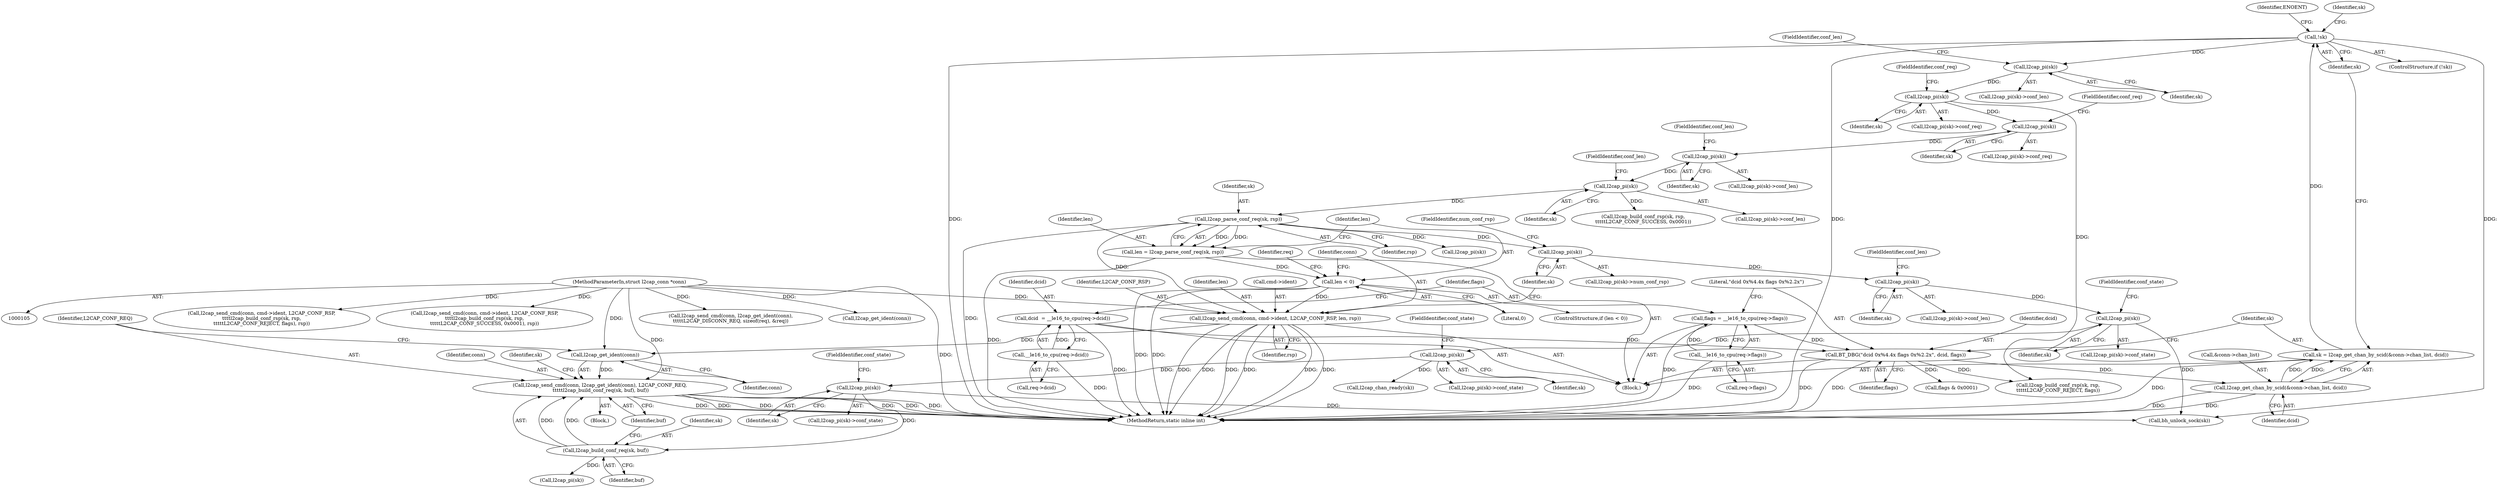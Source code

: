 digraph "0_linux_f2fcfcd670257236ebf2088bbdf26f6a8ef459fe_0@API" {
"1000324" [label="(Call,l2cap_send_cmd(conn, l2cap_get_ident(conn), L2CAP_CONF_REQ,\n \t\t\t\t\tl2cap_build_conf_req(sk, buf), buf))"];
"1000326" [label="(Call,l2cap_get_ident(conn))"];
"1000270" [label="(Call,l2cap_send_cmd(conn, cmd->ident, L2CAP_CONF_RSP, len, rsp))"];
"1000106" [label="(MethodParameterIn,struct l2cap_conn *conn)"];
"1000237" [label="(Call,len < 0)"];
"1000231" [label="(Call,len = l2cap_parse_conf_req(sk, rsp))"];
"1000233" [label="(Call,l2cap_parse_conf_req(sk, rsp))"];
"1000209" [label="(Call,l2cap_pi(sk))"];
"1000200" [label="(Call,l2cap_pi(sk))"];
"1000196" [label="(Call,l2cap_pi(sk))"];
"1000176" [label="(Call,l2cap_pi(sk))"];
"1000170" [label="(Call,l2cap_pi(sk))"];
"1000147" [label="(Call,!sk)"];
"1000138" [label="(Call,sk = l2cap_get_chan_by_scid(&conn->chan_list, dcid))"];
"1000140" [label="(Call,l2cap_get_chan_by_scid(&conn->chan_list, dcid))"];
"1000134" [label="(Call,BT_DBG(\"dcid 0x%4.4x flags 0x%2.2x\", dcid, flags))"];
"1000122" [label="(Call,dcid  = __le16_to_cpu(req->dcid))"];
"1000124" [label="(Call,__le16_to_cpu(req->dcid))"];
"1000128" [label="(Call,flags = __le16_to_cpu(req->flags))"];
"1000130" [label="(Call,__le16_to_cpu(req->flags))"];
"1000329" [label="(Call,l2cap_build_conf_req(sk, buf))"];
"1000318" [label="(Call,l2cap_pi(sk))"];
"1000301" [label="(Call,l2cap_pi(sk))"];
"1000293" [label="(Call,l2cap_pi(sk))"];
"1000285" [label="(Call,l2cap_pi(sk))"];
"1000280" [label="(Call,l2cap_pi(sk))"];
"1000326" [label="(Call,l2cap_get_ident(conn))"];
"1000199" [label="(Call,l2cap_pi(sk)->conf_len)"];
"1000235" [label="(Identifier,rsp)"];
"1000197" [label="(Identifier,sk)"];
"1000295" [label="(FieldIdentifier,conf_state)"];
"1000286" [label="(Identifier,sk)"];
"1000180" [label="(Call,l2cap_send_cmd(conn, cmd->ident, L2CAP_CONF_RSP,\n\t\t\t\tl2cap_build_conf_rsp(sk, rsp,\n\t\t\t\t\tL2CAP_CONF_REJECT, flags), rsp))"];
"1000293" [label="(Call,l2cap_pi(sk))"];
"1000137" [label="(Identifier,flags)"];
"1000176" [label="(Call,l2cap_pi(sk))"];
"1000131" [label="(Call,req->flags)"];
"1000128" [label="(Call,flags = __le16_to_cpu(req->flags))"];
"1000175" [label="(Call,l2cap_pi(sk)->conf_req)"];
"1000336" [label="(Identifier,sk)"];
"1000218" [label="(Call,l2cap_send_cmd(conn, cmd->ident, L2CAP_CONF_RSP,\n\t\t\t\tl2cap_build_conf_rsp(sk, rsp,\n\t\t\t\t\tL2CAP_CONF_SUCCESS, 0x0001), rsp))"];
"1000134" [label="(Call,BT_DBG(\"dcid 0x%4.4x flags 0x%2.2x\", dcid, flags))"];
"1000271" [label="(Identifier,conn)"];
"1000330" [label="(Identifier,sk)"];
"1000139" [label="(Identifier,sk)"];
"1000122" [label="(Call,dcid  = __le16_to_cpu(req->dcid))"];
"1000285" [label="(Call,l2cap_pi(sk))"];
"1000277" [label="(Identifier,rsp)"];
"1000125" [label="(Call,req->dcid)"];
"1000302" [label="(Identifier,sk)"];
"1000232" [label="(Identifier,len)"];
"1000136" [label="(Identifier,dcid)"];
"1000275" [label="(Identifier,L2CAP_CONF_RSP)"];
"1000236" [label="(ControlStructure,if (len < 0))"];
"1000311" [label="(Call,l2cap_chan_ready(sk))"];
"1000178" [label="(FieldIdentifier,conf_req)"];
"1000319" [label="(Identifier,sk)"];
"1000147" [label="(Call,!sk)"];
"1000322" [label="(Block,)"];
"1000200" [label="(Call,l2cap_pi(sk))"];
"1000238" [label="(Identifier,len)"];
"1000224" [label="(Call,l2cap_build_conf_rsp(sk, rsp,\n\t\t\t\t\tL2CAP_CONF_SUCCESS, 0x0001))"];
"1000231" [label="(Call,len = l2cap_parse_conf_req(sk, rsp))"];
"1000172" [label="(FieldIdentifier,conf_len)"];
"1000280" [label="(Call,l2cap_pi(sk))"];
"1000201" [label="(Identifier,sk)"];
"1000234" [label="(Identifier,sk)"];
"1000209" [label="(Call,l2cap_pi(sk))"];
"1000329" [label="(Call,l2cap_build_conf_req(sk, buf))"];
"1000169" [label="(Call,l2cap_pi(sk)->conf_len)"];
"1000140" [label="(Call,l2cap_get_chan_by_scid(&conn->chan_list, dcid))"];
"1000292" [label="(Call,l2cap_pi(sk)->conf_state)"];
"1000324" [label="(Call,l2cap_send_cmd(conn, l2cap_get_ident(conn), L2CAP_CONF_REQ,\n \t\t\t\t\tl2cap_build_conf_req(sk, buf), buf))"];
"1000130" [label="(Call,__le16_to_cpu(req->flags))"];
"1000279" [label="(Call,l2cap_pi(sk)->num_conf_rsp)"];
"1000244" [label="(Identifier,req)"];
"1000106" [label="(MethodParameterIn,struct l2cap_conn *conn)"];
"1000332" [label="(Identifier,buf)"];
"1000151" [label="(Identifier,ENOENT)"];
"1000237" [label="(Call,len < 0)"];
"1000110" [label="(Block,)"];
"1000325" [label="(Identifier,conn)"];
"1000270" [label="(Call,l2cap_send_cmd(conn, cmd->ident, L2CAP_CONF_RSP, len, rsp))"];
"1000141" [label="(Call,&conn->chan_list)"];
"1000276" [label="(Identifier,len)"];
"1000328" [label="(Identifier,L2CAP_CONF_REQ)"];
"1000300" [label="(Call,l2cap_pi(sk)->conf_state)"];
"1000129" [label="(Identifier,flags)"];
"1000186" [label="(Call,l2cap_build_conf_rsp(sk, rsp,\n\t\t\t\t\tL2CAP_CONF_REJECT, flags))"];
"1000208" [label="(Call,l2cap_pi(sk)->conf_len)"];
"1000320" [label="(FieldIdentifier,conf_state)"];
"1000211" [label="(FieldIdentifier,conf_len)"];
"1000272" [label="(Call,cmd->ident)"];
"1000294" [label="(Identifier,sk)"];
"1000335" [label="(Call,l2cap_pi(sk))"];
"1000198" [label="(FieldIdentifier,conf_req)"];
"1000239" [label="(Literal,0)"];
"1000195" [label="(Call,l2cap_pi(sk)->conf_req)"];
"1000210" [label="(Identifier,sk)"];
"1000317" [label="(Call,l2cap_pi(sk)->conf_state)"];
"1000214" [label="(Call,flags & 0x0001)"];
"1000177" [label="(Identifier,sk)"];
"1000233" [label="(Call,l2cap_parse_conf_req(sk, rsp))"];
"1000155" [label="(Identifier,sk)"];
"1000202" [label="(FieldIdentifier,conf_len)"];
"1000171" [label="(Identifier,sk)"];
"1000248" [label="(Call,l2cap_pi(sk))"];
"1000146" [label="(ControlStructure,if (!sk))"];
"1000327" [label="(Identifier,conn)"];
"1000343" [label="(MethodReturn,static inline int)"];
"1000138" [label="(Call,sk = l2cap_get_chan_by_scid(&conn->chan_list, dcid))"];
"1000170" [label="(Call,l2cap_pi(sk))"];
"1000145" [label="(Identifier,dcid)"];
"1000303" [label="(FieldIdentifier,conf_state)"];
"1000196" [label="(Call,l2cap_pi(sk))"];
"1000124" [label="(Call,__le16_to_cpu(req->dcid))"];
"1000284" [label="(Call,l2cap_pi(sk)->conf_len)"];
"1000135" [label="(Literal,\"dcid 0x%4.4x flags 0x%2.2x\")"];
"1000123" [label="(Identifier,dcid)"];
"1000260" [label="(Call,l2cap_send_cmd(conn, l2cap_get_ident(conn),\n\t\t\t\t\tL2CAP_DISCONN_REQ, sizeof(req), &req))"];
"1000262" [label="(Call,l2cap_get_ident(conn))"];
"1000301" [label="(Call,l2cap_pi(sk))"];
"1000318" [label="(Call,l2cap_pi(sk))"];
"1000281" [label="(Identifier,sk)"];
"1000282" [label="(FieldIdentifier,num_conf_rsp)"];
"1000287" [label="(FieldIdentifier,conf_len)"];
"1000339" [label="(Call,bh_unlock_sock(sk))"];
"1000148" [label="(Identifier,sk)"];
"1000331" [label="(Identifier,buf)"];
"1000324" -> "1000322"  [label="AST: "];
"1000324" -> "1000332"  [label="CFG: "];
"1000325" -> "1000324"  [label="AST: "];
"1000326" -> "1000324"  [label="AST: "];
"1000328" -> "1000324"  [label="AST: "];
"1000329" -> "1000324"  [label="AST: "];
"1000332" -> "1000324"  [label="AST: "];
"1000336" -> "1000324"  [label="CFG: "];
"1000324" -> "1000343"  [label="DDG: "];
"1000324" -> "1000343"  [label="DDG: "];
"1000324" -> "1000343"  [label="DDG: "];
"1000324" -> "1000343"  [label="DDG: "];
"1000324" -> "1000343"  [label="DDG: "];
"1000324" -> "1000343"  [label="DDG: "];
"1000326" -> "1000324"  [label="DDG: "];
"1000106" -> "1000324"  [label="DDG: "];
"1000329" -> "1000324"  [label="DDG: "];
"1000329" -> "1000324"  [label="DDG: "];
"1000326" -> "1000327"  [label="CFG: "];
"1000327" -> "1000326"  [label="AST: "];
"1000328" -> "1000326"  [label="CFG: "];
"1000270" -> "1000326"  [label="DDG: "];
"1000106" -> "1000326"  [label="DDG: "];
"1000270" -> "1000110"  [label="AST: "];
"1000270" -> "1000277"  [label="CFG: "];
"1000271" -> "1000270"  [label="AST: "];
"1000272" -> "1000270"  [label="AST: "];
"1000275" -> "1000270"  [label="AST: "];
"1000276" -> "1000270"  [label="AST: "];
"1000277" -> "1000270"  [label="AST: "];
"1000281" -> "1000270"  [label="CFG: "];
"1000270" -> "1000343"  [label="DDG: "];
"1000270" -> "1000343"  [label="DDG: "];
"1000270" -> "1000343"  [label="DDG: "];
"1000270" -> "1000343"  [label="DDG: "];
"1000270" -> "1000343"  [label="DDG: "];
"1000270" -> "1000343"  [label="DDG: "];
"1000106" -> "1000270"  [label="DDG: "];
"1000237" -> "1000270"  [label="DDG: "];
"1000233" -> "1000270"  [label="DDG: "];
"1000106" -> "1000105"  [label="AST: "];
"1000106" -> "1000343"  [label="DDG: "];
"1000106" -> "1000180"  [label="DDG: "];
"1000106" -> "1000218"  [label="DDG: "];
"1000106" -> "1000260"  [label="DDG: "];
"1000106" -> "1000262"  [label="DDG: "];
"1000237" -> "1000236"  [label="AST: "];
"1000237" -> "1000239"  [label="CFG: "];
"1000238" -> "1000237"  [label="AST: "];
"1000239" -> "1000237"  [label="AST: "];
"1000244" -> "1000237"  [label="CFG: "];
"1000271" -> "1000237"  [label="CFG: "];
"1000237" -> "1000343"  [label="DDG: "];
"1000237" -> "1000343"  [label="DDG: "];
"1000231" -> "1000237"  [label="DDG: "];
"1000231" -> "1000110"  [label="AST: "];
"1000231" -> "1000233"  [label="CFG: "];
"1000232" -> "1000231"  [label="AST: "];
"1000233" -> "1000231"  [label="AST: "];
"1000238" -> "1000231"  [label="CFG: "];
"1000231" -> "1000343"  [label="DDG: "];
"1000233" -> "1000231"  [label="DDG: "];
"1000233" -> "1000231"  [label="DDG: "];
"1000233" -> "1000235"  [label="CFG: "];
"1000234" -> "1000233"  [label="AST: "];
"1000235" -> "1000233"  [label="AST: "];
"1000233" -> "1000343"  [label="DDG: "];
"1000209" -> "1000233"  [label="DDG: "];
"1000233" -> "1000248"  [label="DDG: "];
"1000233" -> "1000280"  [label="DDG: "];
"1000209" -> "1000208"  [label="AST: "];
"1000209" -> "1000210"  [label="CFG: "];
"1000210" -> "1000209"  [label="AST: "];
"1000211" -> "1000209"  [label="CFG: "];
"1000200" -> "1000209"  [label="DDG: "];
"1000209" -> "1000224"  [label="DDG: "];
"1000200" -> "1000199"  [label="AST: "];
"1000200" -> "1000201"  [label="CFG: "];
"1000201" -> "1000200"  [label="AST: "];
"1000202" -> "1000200"  [label="CFG: "];
"1000196" -> "1000200"  [label="DDG: "];
"1000196" -> "1000195"  [label="AST: "];
"1000196" -> "1000197"  [label="CFG: "];
"1000197" -> "1000196"  [label="AST: "];
"1000198" -> "1000196"  [label="CFG: "];
"1000176" -> "1000196"  [label="DDG: "];
"1000176" -> "1000175"  [label="AST: "];
"1000176" -> "1000177"  [label="CFG: "];
"1000177" -> "1000176"  [label="AST: "];
"1000178" -> "1000176"  [label="CFG: "];
"1000170" -> "1000176"  [label="DDG: "];
"1000176" -> "1000186"  [label="DDG: "];
"1000170" -> "1000169"  [label="AST: "];
"1000170" -> "1000171"  [label="CFG: "];
"1000171" -> "1000170"  [label="AST: "];
"1000172" -> "1000170"  [label="CFG: "];
"1000147" -> "1000170"  [label="DDG: "];
"1000147" -> "1000146"  [label="AST: "];
"1000147" -> "1000148"  [label="CFG: "];
"1000148" -> "1000147"  [label="AST: "];
"1000151" -> "1000147"  [label="CFG: "];
"1000155" -> "1000147"  [label="CFG: "];
"1000147" -> "1000343"  [label="DDG: "];
"1000147" -> "1000343"  [label="DDG: "];
"1000138" -> "1000147"  [label="DDG: "];
"1000147" -> "1000339"  [label="DDG: "];
"1000138" -> "1000110"  [label="AST: "];
"1000138" -> "1000140"  [label="CFG: "];
"1000139" -> "1000138"  [label="AST: "];
"1000140" -> "1000138"  [label="AST: "];
"1000148" -> "1000138"  [label="CFG: "];
"1000138" -> "1000343"  [label="DDG: "];
"1000140" -> "1000138"  [label="DDG: "];
"1000140" -> "1000138"  [label="DDG: "];
"1000140" -> "1000145"  [label="CFG: "];
"1000141" -> "1000140"  [label="AST: "];
"1000145" -> "1000140"  [label="AST: "];
"1000140" -> "1000343"  [label="DDG: "];
"1000140" -> "1000343"  [label="DDG: "];
"1000134" -> "1000140"  [label="DDG: "];
"1000134" -> "1000110"  [label="AST: "];
"1000134" -> "1000137"  [label="CFG: "];
"1000135" -> "1000134"  [label="AST: "];
"1000136" -> "1000134"  [label="AST: "];
"1000137" -> "1000134"  [label="AST: "];
"1000139" -> "1000134"  [label="CFG: "];
"1000134" -> "1000343"  [label="DDG: "];
"1000134" -> "1000343"  [label="DDG: "];
"1000122" -> "1000134"  [label="DDG: "];
"1000128" -> "1000134"  [label="DDG: "];
"1000134" -> "1000186"  [label="DDG: "];
"1000134" -> "1000214"  [label="DDG: "];
"1000122" -> "1000110"  [label="AST: "];
"1000122" -> "1000124"  [label="CFG: "];
"1000123" -> "1000122"  [label="AST: "];
"1000124" -> "1000122"  [label="AST: "];
"1000129" -> "1000122"  [label="CFG: "];
"1000122" -> "1000343"  [label="DDG: "];
"1000124" -> "1000122"  [label="DDG: "];
"1000124" -> "1000125"  [label="CFG: "];
"1000125" -> "1000124"  [label="AST: "];
"1000124" -> "1000343"  [label="DDG: "];
"1000128" -> "1000110"  [label="AST: "];
"1000128" -> "1000130"  [label="CFG: "];
"1000129" -> "1000128"  [label="AST: "];
"1000130" -> "1000128"  [label="AST: "];
"1000135" -> "1000128"  [label="CFG: "];
"1000128" -> "1000343"  [label="DDG: "];
"1000130" -> "1000128"  [label="DDG: "];
"1000130" -> "1000131"  [label="CFG: "];
"1000131" -> "1000130"  [label="AST: "];
"1000130" -> "1000343"  [label="DDG: "];
"1000329" -> "1000331"  [label="CFG: "];
"1000330" -> "1000329"  [label="AST: "];
"1000331" -> "1000329"  [label="AST: "];
"1000332" -> "1000329"  [label="CFG: "];
"1000318" -> "1000329"  [label="DDG: "];
"1000329" -> "1000335"  [label="DDG: "];
"1000318" -> "1000317"  [label="AST: "];
"1000318" -> "1000319"  [label="CFG: "];
"1000319" -> "1000318"  [label="AST: "];
"1000320" -> "1000318"  [label="CFG: "];
"1000301" -> "1000318"  [label="DDG: "];
"1000318" -> "1000339"  [label="DDG: "];
"1000301" -> "1000300"  [label="AST: "];
"1000301" -> "1000302"  [label="CFG: "];
"1000302" -> "1000301"  [label="AST: "];
"1000303" -> "1000301"  [label="CFG: "];
"1000293" -> "1000301"  [label="DDG: "];
"1000301" -> "1000311"  [label="DDG: "];
"1000293" -> "1000292"  [label="AST: "];
"1000293" -> "1000294"  [label="CFG: "];
"1000294" -> "1000293"  [label="AST: "];
"1000295" -> "1000293"  [label="CFG: "];
"1000285" -> "1000293"  [label="DDG: "];
"1000293" -> "1000339"  [label="DDG: "];
"1000285" -> "1000284"  [label="AST: "];
"1000285" -> "1000286"  [label="CFG: "];
"1000286" -> "1000285"  [label="AST: "];
"1000287" -> "1000285"  [label="CFG: "];
"1000280" -> "1000285"  [label="DDG: "];
"1000280" -> "1000279"  [label="AST: "];
"1000280" -> "1000281"  [label="CFG: "];
"1000281" -> "1000280"  [label="AST: "];
"1000282" -> "1000280"  [label="CFG: "];
}
